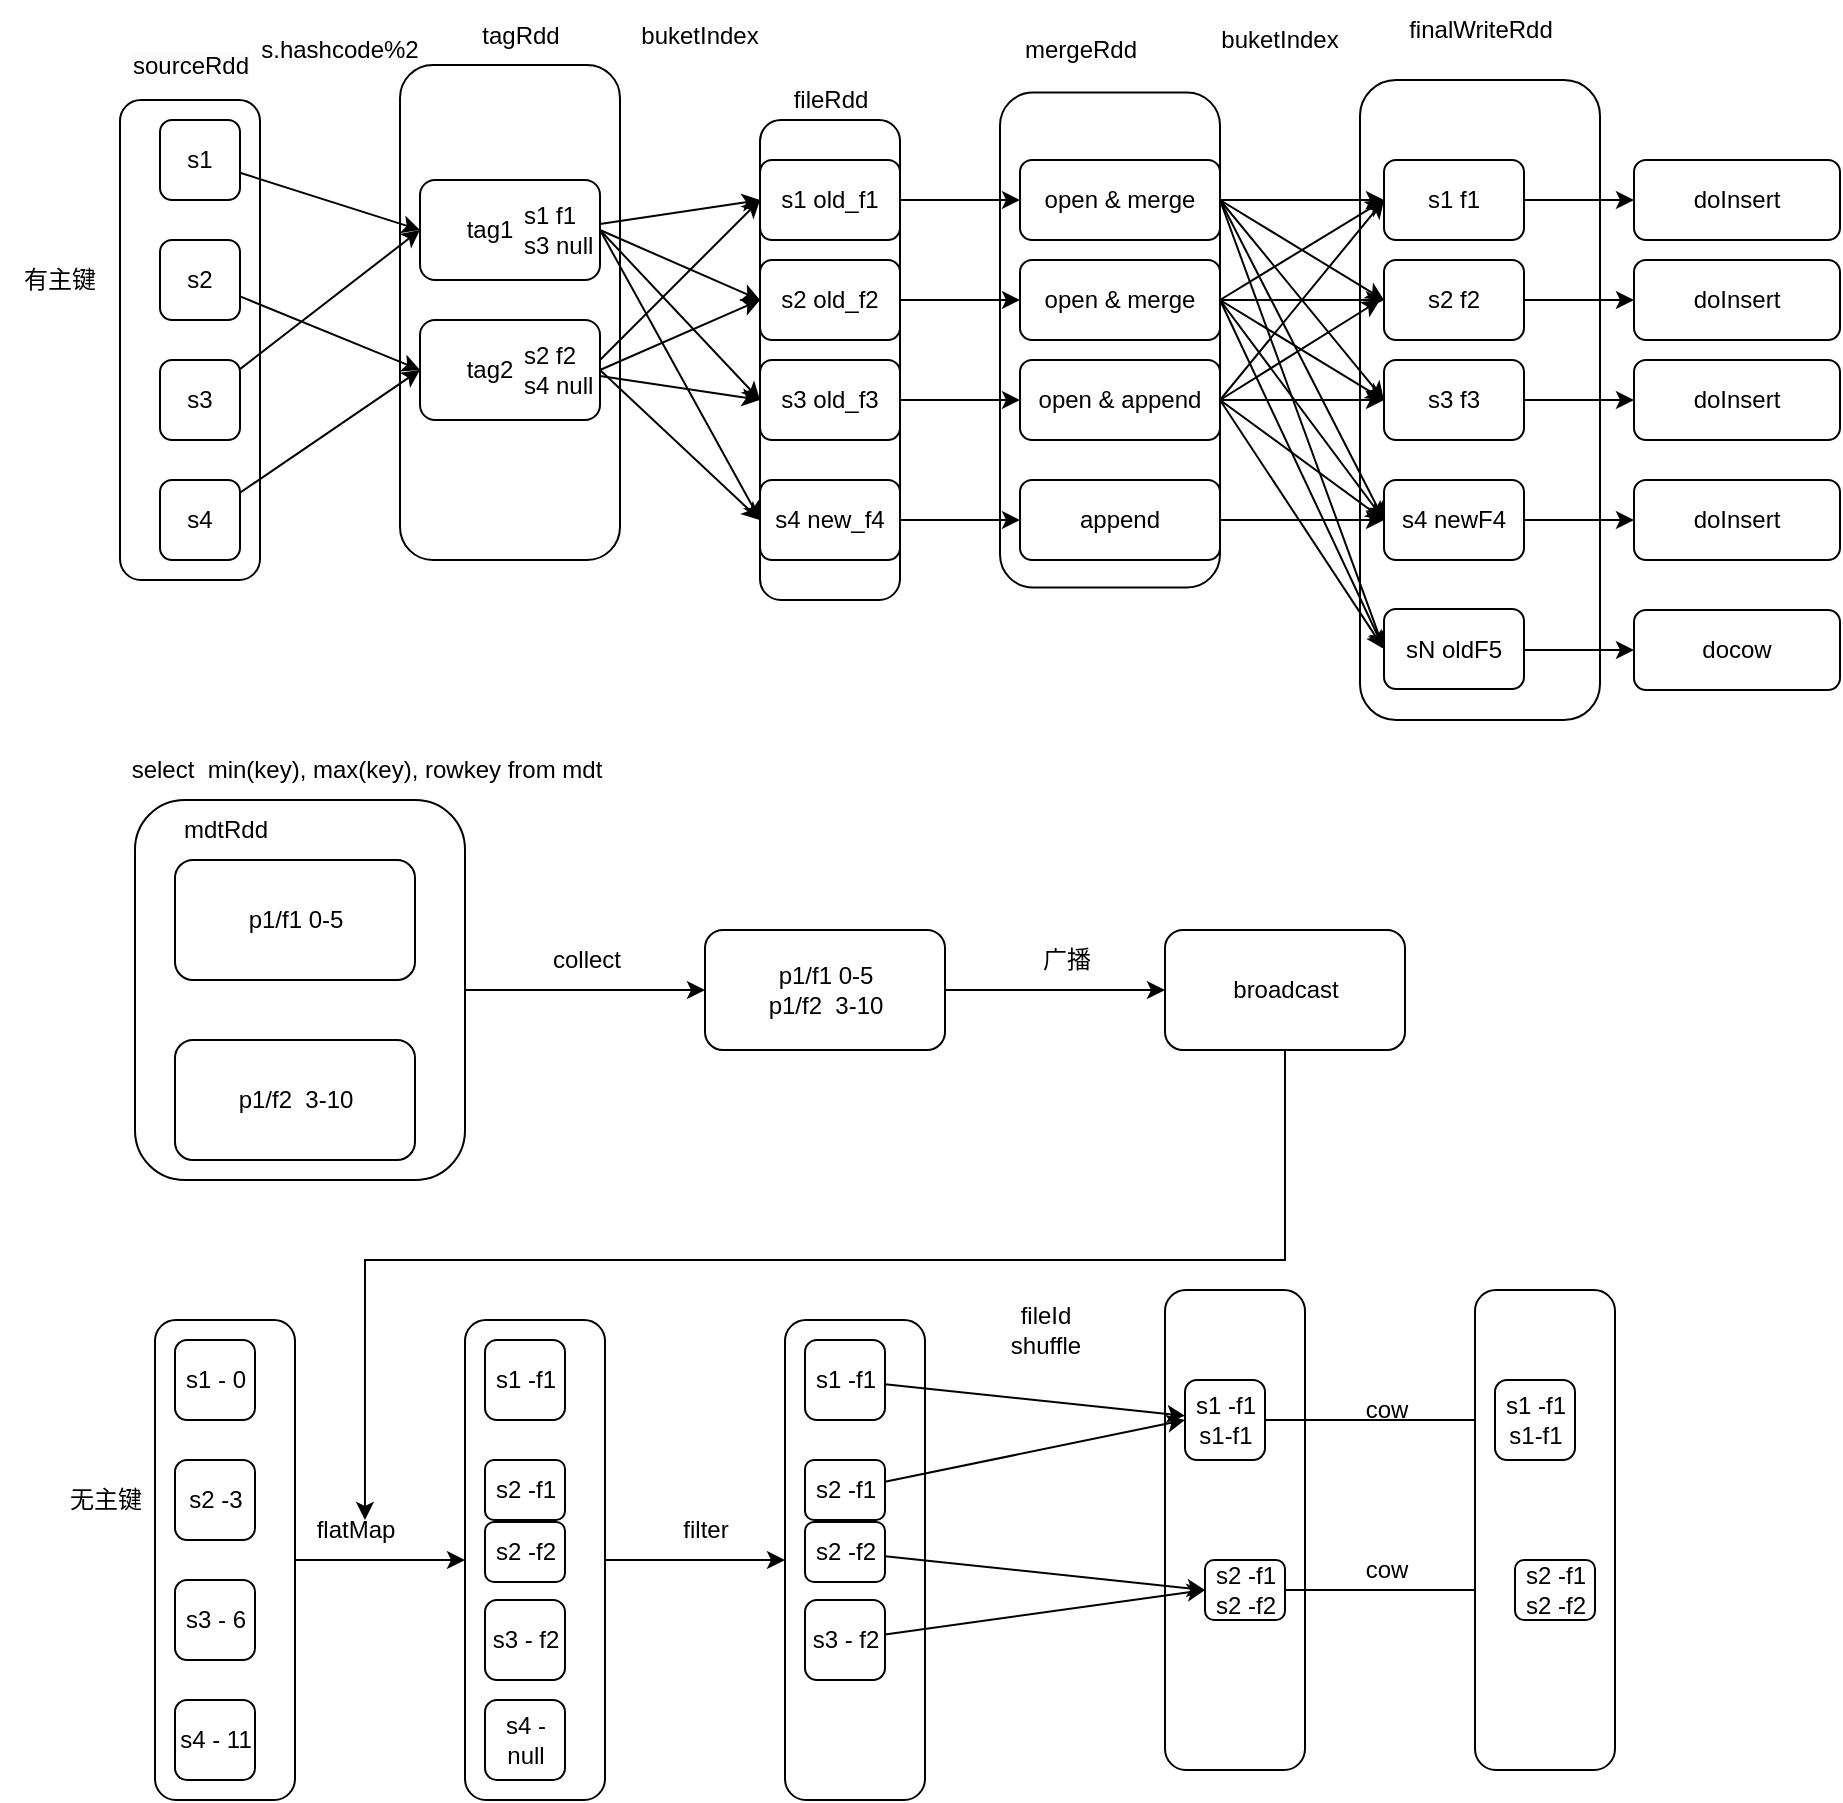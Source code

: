 <mxfile version="20.8.20" type="github">
  <diagram name="第 1 页" id="jLzSptsIQM3XRjk160mx">
    <mxGraphModel dx="1687" dy="873" grid="1" gridSize="10" guides="1" tooltips="1" connect="1" arrows="1" fold="1" page="1" pageScale="1" pageWidth="827" pageHeight="1169" math="0" shadow="0">
      <root>
        <mxCell id="0" />
        <mxCell id="1" parent="0" />
        <mxCell id="oAfMTB6mNa_brO-WexoN-37" value="" style="rounded=1;whiteSpace=wrap;html=1;" vertex="1" parent="1">
          <mxGeometry x="592.5" y="905" width="70" height="240" as="geometry" />
        </mxCell>
        <mxCell id="oAfMTB6mNa_brO-WexoN-8" style="edgeStyle=orthogonalEdgeStyle;rounded=0;orthogonalLoop=1;jettySize=auto;html=1;" edge="1" parent="1" source="oAfMTB6mNa_brO-WexoN-5" target="oAfMTB6mNa_brO-WexoN-7">
          <mxGeometry relative="1" as="geometry" />
        </mxCell>
        <mxCell id="oAfMTB6mNa_brO-WexoN-5" value="" style="rounded=1;whiteSpace=wrap;html=1;" vertex="1" parent="1">
          <mxGeometry x="77.5" y="660" width="165" height="190" as="geometry" />
        </mxCell>
        <mxCell id="iJaLCX29xOsyR6OLoet0-141" value="" style="rounded=1;whiteSpace=wrap;html=1;" parent="1" vertex="1">
          <mxGeometry x="690" y="300" width="120" height="320" as="geometry" />
        </mxCell>
        <mxCell id="iJaLCX29xOsyR6OLoet0-139" value="" style="rounded=1;whiteSpace=wrap;html=1;" parent="1" vertex="1">
          <mxGeometry x="510" y="306.25" width="110" height="247.5" as="geometry" />
        </mxCell>
        <mxCell id="iJaLCX29xOsyR6OLoet0-133" value="" style="rounded=1;whiteSpace=wrap;html=1;" parent="1" vertex="1">
          <mxGeometry x="210" y="292.5" width="110" height="247.5" as="geometry" />
        </mxCell>
        <mxCell id="iJaLCX29xOsyR6OLoet0-131" value="" style="rounded=1;whiteSpace=wrap;html=1;" parent="1" vertex="1">
          <mxGeometry x="390" y="320" width="70" height="240" as="geometry" />
        </mxCell>
        <mxCell id="iJaLCX29xOsyR6OLoet0-129" value="" style="rounded=1;whiteSpace=wrap;html=1;" parent="1" vertex="1">
          <mxGeometry x="70" y="310" width="70" height="240" as="geometry" />
        </mxCell>
        <mxCell id="oAfMTB6mNa_brO-WexoN-19" style="edgeStyle=orthogonalEdgeStyle;rounded=0;orthogonalLoop=1;jettySize=auto;html=1;" edge="1" parent="1" source="iJaLCX29xOsyR6OLoet0-127" target="oAfMTB6mNa_brO-WexoN-14">
          <mxGeometry relative="1" as="geometry" />
        </mxCell>
        <mxCell id="iJaLCX29xOsyR6OLoet0-127" value="" style="rounded=1;whiteSpace=wrap;html=1;" parent="1" vertex="1">
          <mxGeometry x="87.5" y="920" width="70" height="240" as="geometry" />
        </mxCell>
        <mxCell id="iJaLCX29xOsyR6OLoet0-20" style="edgeStyle=none;rounded=0;orthogonalLoop=1;jettySize=auto;html=1;entryX=0;entryY=0.5;entryDx=0;entryDy=0;" parent="1" source="iJaLCX29xOsyR6OLoet0-9" target="iJaLCX29xOsyR6OLoet0-15" edge="1">
          <mxGeometry relative="1" as="geometry" />
        </mxCell>
        <mxCell id="iJaLCX29xOsyR6OLoet0-9" value="s1" style="rounded=1;whiteSpace=wrap;html=1;" parent="1" vertex="1">
          <mxGeometry x="90" y="320" width="40" height="40" as="geometry" />
        </mxCell>
        <mxCell id="iJaLCX29xOsyR6OLoet0-21" style="edgeStyle=none;rounded=0;orthogonalLoop=1;jettySize=auto;html=1;entryX=0;entryY=0.5;entryDx=0;entryDy=0;" parent="1" source="iJaLCX29xOsyR6OLoet0-10" target="iJaLCX29xOsyR6OLoet0-16" edge="1">
          <mxGeometry relative="1" as="geometry" />
        </mxCell>
        <mxCell id="iJaLCX29xOsyR6OLoet0-10" value="s2" style="rounded=1;whiteSpace=wrap;html=1;" parent="1" vertex="1">
          <mxGeometry x="90" y="380" width="40" height="40" as="geometry" />
        </mxCell>
        <mxCell id="iJaLCX29xOsyR6OLoet0-22" style="edgeStyle=none;rounded=0;orthogonalLoop=1;jettySize=auto;html=1;entryX=0;entryY=0.5;entryDx=0;entryDy=0;" parent="1" source="iJaLCX29xOsyR6OLoet0-11" target="iJaLCX29xOsyR6OLoet0-15" edge="1">
          <mxGeometry relative="1" as="geometry" />
        </mxCell>
        <mxCell id="iJaLCX29xOsyR6OLoet0-11" value="s3" style="rounded=1;whiteSpace=wrap;html=1;" parent="1" vertex="1">
          <mxGeometry x="90" y="440" width="40" height="40" as="geometry" />
        </mxCell>
        <mxCell id="iJaLCX29xOsyR6OLoet0-23" style="edgeStyle=none;rounded=0;orthogonalLoop=1;jettySize=auto;html=1;entryX=0;entryY=0.5;entryDx=0;entryDy=0;" parent="1" source="iJaLCX29xOsyR6OLoet0-14" target="iJaLCX29xOsyR6OLoet0-16" edge="1">
          <mxGeometry relative="1" as="geometry" />
        </mxCell>
        <mxCell id="iJaLCX29xOsyR6OLoet0-14" value="s4" style="rounded=1;whiteSpace=wrap;html=1;" parent="1" vertex="1">
          <mxGeometry x="90" y="500" width="40" height="40" as="geometry" />
        </mxCell>
        <mxCell id="iJaLCX29xOsyR6OLoet0-15" value="tag1&amp;nbsp; &amp;nbsp; &amp;nbsp;&amp;nbsp;" style="rounded=1;whiteSpace=wrap;html=1;" parent="1" vertex="1">
          <mxGeometry x="220" y="350" width="90" height="50" as="geometry" />
        </mxCell>
        <mxCell id="iJaLCX29xOsyR6OLoet0-16" value="tag2&amp;nbsp; &amp;nbsp; &amp;nbsp;&amp;nbsp;" style="rounded=1;whiteSpace=wrap;html=1;" parent="1" vertex="1">
          <mxGeometry x="220" y="420" width="90" height="50" as="geometry" />
        </mxCell>
        <mxCell id="iJaLCX29xOsyR6OLoet0-25" value="s.hashcode%2" style="text;html=1;strokeColor=none;fillColor=none;align=center;verticalAlign=middle;whiteSpace=wrap;rounded=0;" parent="1" vertex="1">
          <mxGeometry x="130" y="270" width="100" height="30" as="geometry" />
        </mxCell>
        <mxCell id="iJaLCX29xOsyR6OLoet0-37" style="edgeStyle=none;rounded=0;orthogonalLoop=1;jettySize=auto;html=1;entryX=0;entryY=0.5;entryDx=0;entryDy=0;" parent="1" source="iJaLCX29xOsyR6OLoet0-29" target="iJaLCX29xOsyR6OLoet0-33" edge="1">
          <mxGeometry relative="1" as="geometry" />
        </mxCell>
        <mxCell id="iJaLCX29xOsyR6OLoet0-38" style="edgeStyle=none;rounded=0;orthogonalLoop=1;jettySize=auto;html=1;entryX=0;entryY=0.5;entryDx=0;entryDy=0;exitX=1;exitY=0.5;exitDx=0;exitDy=0;" parent="1" source="iJaLCX29xOsyR6OLoet0-29" target="iJaLCX29xOsyR6OLoet0-35" edge="1">
          <mxGeometry relative="1" as="geometry" />
        </mxCell>
        <mxCell id="iJaLCX29xOsyR6OLoet0-41" style="edgeStyle=none;rounded=0;orthogonalLoop=1;jettySize=auto;html=1;entryX=0;entryY=0.5;entryDx=0;entryDy=0;exitX=1;exitY=0.5;exitDx=0;exitDy=0;" parent="1" source="iJaLCX29xOsyR6OLoet0-29" target="iJaLCX29xOsyR6OLoet0-34" edge="1">
          <mxGeometry relative="1" as="geometry">
            <mxPoint x="310" y="370" as="sourcePoint" />
          </mxGeometry>
        </mxCell>
        <mxCell id="iJaLCX29xOsyR6OLoet0-65" style="edgeStyle=none;rounded=0;orthogonalLoop=1;jettySize=auto;html=1;entryX=0;entryY=0.5;entryDx=0;entryDy=0;exitX=1;exitY=0.5;exitDx=0;exitDy=0;" parent="1" source="iJaLCX29xOsyR6OLoet0-29" target="iJaLCX29xOsyR6OLoet0-64" edge="1">
          <mxGeometry relative="1" as="geometry" />
        </mxCell>
        <mxCell id="iJaLCX29xOsyR6OLoet0-29" value="&lt;div style=&quot;&quot;&gt;&lt;span style=&quot;background-color: initial;&quot;&gt;s1 f1&lt;/span&gt;&lt;/div&gt;s3 null" style="text;html=1;strokeColor=none;fillColor=none;align=left;verticalAlign=middle;whiteSpace=wrap;rounded=0;" parent="1" vertex="1">
          <mxGeometry x="270" y="360" width="40" height="30" as="geometry" />
        </mxCell>
        <mxCell id="iJaLCX29xOsyR6OLoet0-39" style="edgeStyle=none;rounded=0;orthogonalLoop=1;jettySize=auto;html=1;entryX=0;entryY=0.5;entryDx=0;entryDy=0;exitX=1;exitY=0.5;exitDx=0;exitDy=0;" parent="1" source="iJaLCX29xOsyR6OLoet0-30" target="iJaLCX29xOsyR6OLoet0-34" edge="1">
          <mxGeometry relative="1" as="geometry" />
        </mxCell>
        <mxCell id="iJaLCX29xOsyR6OLoet0-40" style="edgeStyle=none;rounded=0;orthogonalLoop=1;jettySize=auto;html=1;" parent="1" source="iJaLCX29xOsyR6OLoet0-30" edge="1">
          <mxGeometry relative="1" as="geometry">
            <mxPoint x="390" y="460" as="targetPoint" />
          </mxGeometry>
        </mxCell>
        <mxCell id="iJaLCX29xOsyR6OLoet0-42" style="edgeStyle=none;rounded=0;orthogonalLoop=1;jettySize=auto;html=1;entryX=0;entryY=0.5;entryDx=0;entryDy=0;" parent="1" target="iJaLCX29xOsyR6OLoet0-33" edge="1">
          <mxGeometry relative="1" as="geometry">
            <mxPoint x="310" y="440" as="sourcePoint" />
          </mxGeometry>
        </mxCell>
        <mxCell id="iJaLCX29xOsyR6OLoet0-66" style="edgeStyle=none;rounded=0;orthogonalLoop=1;jettySize=auto;html=1;entryX=0;entryY=0.5;entryDx=0;entryDy=0;exitX=1;exitY=0.5;exitDx=0;exitDy=0;" parent="1" source="iJaLCX29xOsyR6OLoet0-30" target="iJaLCX29xOsyR6OLoet0-64" edge="1">
          <mxGeometry relative="1" as="geometry" />
        </mxCell>
        <mxCell id="iJaLCX29xOsyR6OLoet0-30" value="&lt;div style=&quot;&quot;&gt;&lt;span style=&quot;background-color: initial;&quot;&gt;s2 f2&lt;/span&gt;&lt;/div&gt;s4 null" style="text;html=1;strokeColor=none;fillColor=none;align=left;verticalAlign=middle;whiteSpace=wrap;rounded=0;" parent="1" vertex="1">
          <mxGeometry x="270" y="430" width="40" height="30" as="geometry" />
        </mxCell>
        <mxCell id="iJaLCX29xOsyR6OLoet0-33" value="s1 old_f1" style="rounded=1;whiteSpace=wrap;html=1;" parent="1" vertex="1">
          <mxGeometry x="390" y="340" width="70" height="40" as="geometry" />
        </mxCell>
        <mxCell id="iJaLCX29xOsyR6OLoet0-34" value="s2 old_f2" style="rounded=1;whiteSpace=wrap;html=1;" parent="1" vertex="1">
          <mxGeometry x="390" y="390" width="70" height="40" as="geometry" />
        </mxCell>
        <mxCell id="iJaLCX29xOsyR6OLoet0-35" value="s3 old_f3" style="rounded=1;whiteSpace=wrap;html=1;" parent="1" vertex="1">
          <mxGeometry x="390" y="440" width="70" height="40" as="geometry" />
        </mxCell>
        <mxCell id="iJaLCX29xOsyR6OLoet0-36" value="buketIndex" style="text;html=1;strokeColor=none;fillColor=none;align=center;verticalAlign=middle;whiteSpace=wrap;rounded=0;" parent="1" vertex="1">
          <mxGeometry x="320" y="262.5" width="80" height="30" as="geometry" />
        </mxCell>
        <mxCell id="iJaLCX29xOsyR6OLoet0-45" value="" style="endArrow=classic;html=1;rounded=0;" parent="1" edge="1">
          <mxGeometry width="50" height="50" relative="1" as="geometry">
            <mxPoint x="460" y="360" as="sourcePoint" />
            <mxPoint x="520" y="360" as="targetPoint" />
          </mxGeometry>
        </mxCell>
        <mxCell id="iJaLCX29xOsyR6OLoet0-73" style="edgeStyle=none;rounded=0;orthogonalLoop=1;jettySize=auto;html=1;" parent="1" source="iJaLCX29xOsyR6OLoet0-46" target="iJaLCX29xOsyR6OLoet0-69" edge="1">
          <mxGeometry relative="1" as="geometry" />
        </mxCell>
        <mxCell id="iJaLCX29xOsyR6OLoet0-77" style="edgeStyle=none;rounded=0;orthogonalLoop=1;jettySize=auto;html=1;entryX=0;entryY=0.5;entryDx=0;entryDy=0;exitX=1;exitY=0.5;exitDx=0;exitDy=0;" parent="1" source="iJaLCX29xOsyR6OLoet0-46" target="iJaLCX29xOsyR6OLoet0-72" edge="1">
          <mxGeometry relative="1" as="geometry" />
        </mxCell>
        <mxCell id="iJaLCX29xOsyR6OLoet0-84" style="edgeStyle=none;rounded=0;orthogonalLoop=1;jettySize=auto;html=1;entryX=0;entryY=0.5;entryDx=0;entryDy=0;exitX=1;exitY=0.5;exitDx=0;exitDy=0;" parent="1" source="iJaLCX29xOsyR6OLoet0-46" target="iJaLCX29xOsyR6OLoet0-70" edge="1">
          <mxGeometry relative="1" as="geometry" />
        </mxCell>
        <mxCell id="iJaLCX29xOsyR6OLoet0-85" style="edgeStyle=none;rounded=0;orthogonalLoop=1;jettySize=auto;html=1;entryX=0;entryY=0.5;entryDx=0;entryDy=0;exitX=1;exitY=0.5;exitDx=0;exitDy=0;" parent="1" source="iJaLCX29xOsyR6OLoet0-46" target="iJaLCX29xOsyR6OLoet0-71" edge="1">
          <mxGeometry relative="1" as="geometry" />
        </mxCell>
        <mxCell id="iJaLCX29xOsyR6OLoet0-87" style="edgeStyle=none;rounded=0;orthogonalLoop=1;jettySize=auto;html=1;entryX=0;entryY=0.5;entryDx=0;entryDy=0;exitX=1;exitY=0.5;exitDx=0;exitDy=0;" parent="1" source="iJaLCX29xOsyR6OLoet0-46" target="iJaLCX29xOsyR6OLoet0-86" edge="1">
          <mxGeometry relative="1" as="geometry" />
        </mxCell>
        <mxCell id="iJaLCX29xOsyR6OLoet0-46" value="open &amp;amp; merge" style="rounded=1;whiteSpace=wrap;html=1;" parent="1" vertex="1">
          <mxGeometry x="520" y="340" width="100" height="40" as="geometry" />
        </mxCell>
        <mxCell id="iJaLCX29xOsyR6OLoet0-47" value="" style="endArrow=classic;html=1;rounded=0;" parent="1" edge="1">
          <mxGeometry width="50" height="50" relative="1" as="geometry">
            <mxPoint x="460" y="410" as="sourcePoint" />
            <mxPoint x="520" y="410" as="targetPoint" />
          </mxGeometry>
        </mxCell>
        <mxCell id="iJaLCX29xOsyR6OLoet0-74" style="edgeStyle=none;rounded=0;orthogonalLoop=1;jettySize=auto;html=1;" parent="1" source="iJaLCX29xOsyR6OLoet0-48" target="iJaLCX29xOsyR6OLoet0-70" edge="1">
          <mxGeometry relative="1" as="geometry" />
        </mxCell>
        <mxCell id="iJaLCX29xOsyR6OLoet0-78" style="edgeStyle=none;rounded=0;orthogonalLoop=1;jettySize=auto;html=1;entryX=0;entryY=0.5;entryDx=0;entryDy=0;exitX=1;exitY=0.5;exitDx=0;exitDy=0;" parent="1" source="iJaLCX29xOsyR6OLoet0-48" target="iJaLCX29xOsyR6OLoet0-72" edge="1">
          <mxGeometry relative="1" as="geometry" />
        </mxCell>
        <mxCell id="iJaLCX29xOsyR6OLoet0-82" style="edgeStyle=none;rounded=0;orthogonalLoop=1;jettySize=auto;html=1;entryX=0;entryY=0.5;entryDx=0;entryDy=0;exitX=1;exitY=0.5;exitDx=0;exitDy=0;" parent="1" source="iJaLCX29xOsyR6OLoet0-48" target="iJaLCX29xOsyR6OLoet0-71" edge="1">
          <mxGeometry relative="1" as="geometry" />
        </mxCell>
        <mxCell id="iJaLCX29xOsyR6OLoet0-83" style="edgeStyle=none;rounded=0;orthogonalLoop=1;jettySize=auto;html=1;entryX=0;entryY=0.5;entryDx=0;entryDy=0;exitX=1;exitY=0.5;exitDx=0;exitDy=0;" parent="1" source="iJaLCX29xOsyR6OLoet0-48" target="iJaLCX29xOsyR6OLoet0-69" edge="1">
          <mxGeometry relative="1" as="geometry" />
        </mxCell>
        <mxCell id="iJaLCX29xOsyR6OLoet0-88" style="edgeStyle=none;rounded=0;orthogonalLoop=1;jettySize=auto;html=1;entryX=0;entryY=0.5;entryDx=0;entryDy=0;exitX=1;exitY=0.5;exitDx=0;exitDy=0;" parent="1" source="iJaLCX29xOsyR6OLoet0-48" target="iJaLCX29xOsyR6OLoet0-86" edge="1">
          <mxGeometry relative="1" as="geometry" />
        </mxCell>
        <mxCell id="iJaLCX29xOsyR6OLoet0-48" value="open &amp;amp; merge" style="rounded=1;whiteSpace=wrap;html=1;" parent="1" vertex="1">
          <mxGeometry x="520" y="390" width="100" height="40" as="geometry" />
        </mxCell>
        <mxCell id="iJaLCX29xOsyR6OLoet0-49" value="" style="endArrow=classic;html=1;rounded=0;" parent="1" edge="1">
          <mxGeometry width="50" height="50" relative="1" as="geometry">
            <mxPoint x="460" y="460" as="sourcePoint" />
            <mxPoint x="520" y="460" as="targetPoint" />
          </mxGeometry>
        </mxCell>
        <mxCell id="iJaLCX29xOsyR6OLoet0-75" style="edgeStyle=none;rounded=0;orthogonalLoop=1;jettySize=auto;html=1;" parent="1" source="iJaLCX29xOsyR6OLoet0-50" target="iJaLCX29xOsyR6OLoet0-71" edge="1">
          <mxGeometry relative="1" as="geometry" />
        </mxCell>
        <mxCell id="iJaLCX29xOsyR6OLoet0-79" style="edgeStyle=none;rounded=0;orthogonalLoop=1;jettySize=auto;html=1;entryX=0;entryY=0.5;entryDx=0;entryDy=0;exitX=1;exitY=0.5;exitDx=0;exitDy=0;" parent="1" source="iJaLCX29xOsyR6OLoet0-50" target="iJaLCX29xOsyR6OLoet0-72" edge="1">
          <mxGeometry relative="1" as="geometry" />
        </mxCell>
        <mxCell id="iJaLCX29xOsyR6OLoet0-80" style="edgeStyle=none;rounded=0;orthogonalLoop=1;jettySize=auto;html=1;exitX=1;exitY=0.5;exitDx=0;exitDy=0;" parent="1" source="iJaLCX29xOsyR6OLoet0-50" edge="1">
          <mxGeometry relative="1" as="geometry">
            <mxPoint x="700" y="410" as="targetPoint" />
          </mxGeometry>
        </mxCell>
        <mxCell id="iJaLCX29xOsyR6OLoet0-81" style="edgeStyle=none;rounded=0;orthogonalLoop=1;jettySize=auto;html=1;entryX=0;entryY=0.5;entryDx=0;entryDy=0;exitX=1;exitY=0.5;exitDx=0;exitDy=0;" parent="1" source="iJaLCX29xOsyR6OLoet0-50" target="iJaLCX29xOsyR6OLoet0-69" edge="1">
          <mxGeometry relative="1" as="geometry" />
        </mxCell>
        <mxCell id="iJaLCX29xOsyR6OLoet0-89" style="edgeStyle=none;rounded=0;orthogonalLoop=1;jettySize=auto;html=1;entryX=0;entryY=0.5;entryDx=0;entryDy=0;exitX=1;exitY=0.5;exitDx=0;exitDy=0;" parent="1" source="iJaLCX29xOsyR6OLoet0-50" target="iJaLCX29xOsyR6OLoet0-86" edge="1">
          <mxGeometry relative="1" as="geometry" />
        </mxCell>
        <mxCell id="iJaLCX29xOsyR6OLoet0-50" value="open &amp;amp; append" style="rounded=1;whiteSpace=wrap;html=1;" parent="1" vertex="1">
          <mxGeometry x="520" y="440" width="100" height="40" as="geometry" />
        </mxCell>
        <mxCell id="iJaLCX29xOsyR6OLoet0-68" style="edgeStyle=none;rounded=0;orthogonalLoop=1;jettySize=auto;html=1;" parent="1" source="iJaLCX29xOsyR6OLoet0-64" target="iJaLCX29xOsyR6OLoet0-67" edge="1">
          <mxGeometry relative="1" as="geometry" />
        </mxCell>
        <mxCell id="iJaLCX29xOsyR6OLoet0-64" value="s4 new_f4" style="rounded=1;whiteSpace=wrap;html=1;" parent="1" vertex="1">
          <mxGeometry x="390" y="500" width="70" height="40" as="geometry" />
        </mxCell>
        <mxCell id="iJaLCX29xOsyR6OLoet0-76" style="edgeStyle=none;rounded=0;orthogonalLoop=1;jettySize=auto;html=1;" parent="1" source="iJaLCX29xOsyR6OLoet0-67" target="iJaLCX29xOsyR6OLoet0-72" edge="1">
          <mxGeometry relative="1" as="geometry" />
        </mxCell>
        <mxCell id="iJaLCX29xOsyR6OLoet0-67" value="append" style="rounded=1;whiteSpace=wrap;html=1;" parent="1" vertex="1">
          <mxGeometry x="520" y="500" width="100" height="40" as="geometry" />
        </mxCell>
        <mxCell id="iJaLCX29xOsyR6OLoet0-92" style="edgeStyle=none;rounded=0;orthogonalLoop=1;jettySize=auto;html=1;" parent="1" source="iJaLCX29xOsyR6OLoet0-69" target="iJaLCX29xOsyR6OLoet0-91" edge="1">
          <mxGeometry relative="1" as="geometry" />
        </mxCell>
        <mxCell id="iJaLCX29xOsyR6OLoet0-69" value="s1 f1" style="rounded=1;whiteSpace=wrap;html=1;" parent="1" vertex="1">
          <mxGeometry x="702" y="340" width="70" height="40" as="geometry" />
        </mxCell>
        <mxCell id="iJaLCX29xOsyR6OLoet0-70" value="s2 f2" style="rounded=1;whiteSpace=wrap;html=1;" parent="1" vertex="1">
          <mxGeometry x="702" y="390" width="70" height="40" as="geometry" />
        </mxCell>
        <mxCell id="iJaLCX29xOsyR6OLoet0-71" value="s3 f3" style="rounded=1;whiteSpace=wrap;html=1;" parent="1" vertex="1">
          <mxGeometry x="702" y="440" width="70" height="40" as="geometry" />
        </mxCell>
        <mxCell id="iJaLCX29xOsyR6OLoet0-72" value="s4 newF4" style="rounded=1;whiteSpace=wrap;html=1;" parent="1" vertex="1">
          <mxGeometry x="702" y="500" width="70" height="40" as="geometry" />
        </mxCell>
        <mxCell id="iJaLCX29xOsyR6OLoet0-86" value="sN oldF5" style="rounded=1;whiteSpace=wrap;html=1;" parent="1" vertex="1">
          <mxGeometry x="702" y="564.5" width="70" height="40" as="geometry" />
        </mxCell>
        <mxCell id="iJaLCX29xOsyR6OLoet0-90" value="buketIndex" style="text;html=1;strokeColor=none;fillColor=none;align=center;verticalAlign=middle;whiteSpace=wrap;rounded=0;" parent="1" vertex="1">
          <mxGeometry x="610" y="265" width="80" height="30" as="geometry" />
        </mxCell>
        <mxCell id="iJaLCX29xOsyR6OLoet0-91" value="doInsert" style="rounded=1;whiteSpace=wrap;html=1;" parent="1" vertex="1">
          <mxGeometry x="827" y="340" width="103" height="40" as="geometry" />
        </mxCell>
        <mxCell id="iJaLCX29xOsyR6OLoet0-93" style="edgeStyle=none;rounded=0;orthogonalLoop=1;jettySize=auto;html=1;" parent="1" target="iJaLCX29xOsyR6OLoet0-94" edge="1">
          <mxGeometry relative="1" as="geometry">
            <mxPoint x="772" y="410" as="sourcePoint" />
          </mxGeometry>
        </mxCell>
        <mxCell id="iJaLCX29xOsyR6OLoet0-94" value="doInsert" style="rounded=1;whiteSpace=wrap;html=1;" parent="1" vertex="1">
          <mxGeometry x="827" y="390" width="103" height="40" as="geometry" />
        </mxCell>
        <mxCell id="iJaLCX29xOsyR6OLoet0-95" style="edgeStyle=none;rounded=0;orthogonalLoop=1;jettySize=auto;html=1;" parent="1" target="iJaLCX29xOsyR6OLoet0-96" edge="1">
          <mxGeometry relative="1" as="geometry">
            <mxPoint x="772" y="460" as="sourcePoint" />
          </mxGeometry>
        </mxCell>
        <mxCell id="iJaLCX29xOsyR6OLoet0-96" value="doInsert" style="rounded=1;whiteSpace=wrap;html=1;" parent="1" vertex="1">
          <mxGeometry x="827" y="440" width="103" height="40" as="geometry" />
        </mxCell>
        <mxCell id="iJaLCX29xOsyR6OLoet0-97" style="edgeStyle=none;rounded=0;orthogonalLoop=1;jettySize=auto;html=1;" parent="1" target="iJaLCX29xOsyR6OLoet0-98" edge="1">
          <mxGeometry relative="1" as="geometry">
            <mxPoint x="772" y="520" as="sourcePoint" />
          </mxGeometry>
        </mxCell>
        <mxCell id="iJaLCX29xOsyR6OLoet0-98" value="doInsert" style="rounded=1;whiteSpace=wrap;html=1;" parent="1" vertex="1">
          <mxGeometry x="827" y="500" width="103" height="40" as="geometry" />
        </mxCell>
        <mxCell id="iJaLCX29xOsyR6OLoet0-99" style="edgeStyle=none;rounded=0;orthogonalLoop=1;jettySize=auto;html=1;" parent="1" target="iJaLCX29xOsyR6OLoet0-100" edge="1">
          <mxGeometry relative="1" as="geometry">
            <mxPoint x="772" y="585" as="sourcePoint" />
          </mxGeometry>
        </mxCell>
        <mxCell id="iJaLCX29xOsyR6OLoet0-100" value="docow" style="rounded=1;whiteSpace=wrap;html=1;" parent="1" vertex="1">
          <mxGeometry x="827" y="565" width="103" height="40" as="geometry" />
        </mxCell>
        <mxCell id="iJaLCX29xOsyR6OLoet0-101" value="有主键" style="text;html=1;strokeColor=none;fillColor=none;align=center;verticalAlign=middle;whiteSpace=wrap;rounded=0;" parent="1" vertex="1">
          <mxGeometry x="10" y="385" width="60" height="30" as="geometry" />
        </mxCell>
        <mxCell id="iJaLCX29xOsyR6OLoet0-103" value="s1 - 0" style="rounded=1;whiteSpace=wrap;html=1;" parent="1" vertex="1">
          <mxGeometry x="97.5" y="930" width="40" height="40" as="geometry" />
        </mxCell>
        <mxCell id="iJaLCX29xOsyR6OLoet0-104" value="s2 -3" style="rounded=1;whiteSpace=wrap;html=1;" parent="1" vertex="1">
          <mxGeometry x="97.5" y="990" width="40" height="40" as="geometry" />
        </mxCell>
        <mxCell id="iJaLCX29xOsyR6OLoet0-105" value="s3 - 6" style="rounded=1;whiteSpace=wrap;html=1;" parent="1" vertex="1">
          <mxGeometry x="97.5" y="1050" width="40" height="40" as="geometry" />
        </mxCell>
        <mxCell id="iJaLCX29xOsyR6OLoet0-106" value="s4 - 11" style="rounded=1;whiteSpace=wrap;html=1;" parent="1" vertex="1">
          <mxGeometry x="97.5" y="1110" width="40" height="40" as="geometry" />
        </mxCell>
        <mxCell id="iJaLCX29xOsyR6OLoet0-130" value="&#xa;&lt;span style=&quot;color: rgb(0, 0, 0); font-family: Helvetica; font-size: 12px; font-style: normal; font-variant-ligatures: normal; font-variant-caps: normal; font-weight: 400; letter-spacing: normal; orphans: 2; text-align: center; text-indent: 0px; text-transform: none; widows: 2; word-spacing: 0px; -webkit-text-stroke-width: 0px; background-color: rgb(251, 251, 251); text-decoration-thickness: initial; text-decoration-style: initial; text-decoration-color: initial; float: none; display: inline !important;&quot;&gt;sourceRdd&lt;/span&gt;&#xa;&#xa;" style="text;html=1;align=center;verticalAlign=middle;resizable=0;points=[];autosize=1;strokeColor=none;fillColor=none;" parent="1" vertex="1">
          <mxGeometry x="65" y="270" width="80" height="60" as="geometry" />
        </mxCell>
        <mxCell id="iJaLCX29xOsyR6OLoet0-132" value="fileRdd" style="text;html=1;align=center;verticalAlign=middle;resizable=0;points=[];autosize=1;strokeColor=none;fillColor=none;" parent="1" vertex="1">
          <mxGeometry x="395" y="295" width="60" height="30" as="geometry" />
        </mxCell>
        <mxCell id="iJaLCX29xOsyR6OLoet0-138" value="tagRdd" style="text;html=1;align=center;verticalAlign=middle;resizable=0;points=[];autosize=1;strokeColor=none;fillColor=none;" parent="1" vertex="1">
          <mxGeometry x="240" y="262.5" width="60" height="30" as="geometry" />
        </mxCell>
        <mxCell id="iJaLCX29xOsyR6OLoet0-140" value="mergeRdd" style="text;html=1;align=center;verticalAlign=middle;resizable=0;points=[];autosize=1;strokeColor=none;fillColor=none;" parent="1" vertex="1">
          <mxGeometry x="510" y="270" width="80" height="30" as="geometry" />
        </mxCell>
        <mxCell id="iJaLCX29xOsyR6OLoet0-142" value="finalWriteRdd" style="text;html=1;align=center;verticalAlign=middle;resizable=0;points=[];autosize=1;strokeColor=none;fillColor=none;" parent="1" vertex="1">
          <mxGeometry x="700" y="260" width="100" height="30" as="geometry" />
        </mxCell>
        <mxCell id="oAfMTB6mNa_brO-WexoN-2" value="select&amp;nbsp; min(key), max(key), rowkey from mdt" style="text;html=1;align=center;verticalAlign=middle;resizable=0;points=[];autosize=1;strokeColor=none;fillColor=none;" vertex="1" parent="1">
          <mxGeometry x="62.5" y="630" width="260" height="30" as="geometry" />
        </mxCell>
        <mxCell id="oAfMTB6mNa_brO-WexoN-3" value="p1/f1 0-5" style="rounded=1;whiteSpace=wrap;html=1;" vertex="1" parent="1">
          <mxGeometry x="97.5" y="690" width="120" height="60" as="geometry" />
        </mxCell>
        <mxCell id="oAfMTB6mNa_brO-WexoN-4" value="p1/f2&amp;nbsp; 3-10" style="rounded=1;whiteSpace=wrap;html=1;" vertex="1" parent="1">
          <mxGeometry x="97.5" y="780" width="120" height="60" as="geometry" />
        </mxCell>
        <mxCell id="oAfMTB6mNa_brO-WexoN-6" value="mdtRdd" style="text;html=1;strokeColor=none;fillColor=none;align=center;verticalAlign=middle;whiteSpace=wrap;rounded=0;" vertex="1" parent="1">
          <mxGeometry x="92.5" y="660" width="60" height="30" as="geometry" />
        </mxCell>
        <mxCell id="oAfMTB6mNa_brO-WexoN-11" style="edgeStyle=orthogonalEdgeStyle;rounded=0;orthogonalLoop=1;jettySize=auto;html=1;" edge="1" parent="1" source="oAfMTB6mNa_brO-WexoN-7" target="oAfMTB6mNa_brO-WexoN-10">
          <mxGeometry relative="1" as="geometry" />
        </mxCell>
        <mxCell id="oAfMTB6mNa_brO-WexoN-7" value="p1/f1 0-5&lt;br&gt;p1/f2&amp;nbsp; 3-10" style="rounded=1;whiteSpace=wrap;html=1;" vertex="1" parent="1">
          <mxGeometry x="362.5" y="725" width="120" height="60" as="geometry" />
        </mxCell>
        <mxCell id="oAfMTB6mNa_brO-WexoN-9" value="collect" style="text;html=1;align=center;verticalAlign=middle;resizable=0;points=[];autosize=1;strokeColor=none;fillColor=none;" vertex="1" parent="1">
          <mxGeometry x="272.5" y="725" width="60" height="30" as="geometry" />
        </mxCell>
        <mxCell id="oAfMTB6mNa_brO-WexoN-21" style="edgeStyle=orthogonalEdgeStyle;rounded=0;orthogonalLoop=1;jettySize=auto;html=1;entryX=0.583;entryY=0.333;entryDx=0;entryDy=0;entryPerimeter=0;" edge="1" parent="1" source="oAfMTB6mNa_brO-WexoN-10" target="oAfMTB6mNa_brO-WexoN-20">
          <mxGeometry relative="1" as="geometry">
            <Array as="points">
              <mxPoint x="652.5" y="890" />
              <mxPoint x="192.5" y="890" />
            </Array>
          </mxGeometry>
        </mxCell>
        <mxCell id="oAfMTB6mNa_brO-WexoN-10" value="broadcast" style="rounded=1;whiteSpace=wrap;html=1;" vertex="1" parent="1">
          <mxGeometry x="592.5" y="725" width="120" height="60" as="geometry" />
        </mxCell>
        <mxCell id="oAfMTB6mNa_brO-WexoN-12" value="广播" style="text;html=1;align=center;verticalAlign=middle;resizable=0;points=[];autosize=1;strokeColor=none;fillColor=none;" vertex="1" parent="1">
          <mxGeometry x="517.5" y="725" width="50" height="30" as="geometry" />
        </mxCell>
        <mxCell id="oAfMTB6mNa_brO-WexoN-35" style="edgeStyle=orthogonalEdgeStyle;rounded=0;orthogonalLoop=1;jettySize=auto;html=1;entryX=0;entryY=0.5;entryDx=0;entryDy=0;" edge="1" parent="1" source="oAfMTB6mNa_brO-WexoN-14" target="oAfMTB6mNa_brO-WexoN-29">
          <mxGeometry relative="1" as="geometry" />
        </mxCell>
        <mxCell id="oAfMTB6mNa_brO-WexoN-14" value="" style="rounded=1;whiteSpace=wrap;html=1;" vertex="1" parent="1">
          <mxGeometry x="242.5" y="920" width="70" height="240" as="geometry" />
        </mxCell>
        <mxCell id="oAfMTB6mNa_brO-WexoN-15" value="s1 -f1" style="rounded=1;whiteSpace=wrap;html=1;" vertex="1" parent="1">
          <mxGeometry x="252.5" y="930" width="40" height="40" as="geometry" />
        </mxCell>
        <mxCell id="oAfMTB6mNa_brO-WexoN-16" value="s2 -f1" style="rounded=1;whiteSpace=wrap;html=1;" vertex="1" parent="1">
          <mxGeometry x="252.5" y="990" width="40" height="30" as="geometry" />
        </mxCell>
        <mxCell id="oAfMTB6mNa_brO-WexoN-17" value="s3 - f2" style="rounded=1;whiteSpace=wrap;html=1;" vertex="1" parent="1">
          <mxGeometry x="252.5" y="1060" width="40" height="40" as="geometry" />
        </mxCell>
        <mxCell id="oAfMTB6mNa_brO-WexoN-18" value="s4 -null" style="rounded=1;whiteSpace=wrap;html=1;" vertex="1" parent="1">
          <mxGeometry x="252.5" y="1110" width="40" height="40" as="geometry" />
        </mxCell>
        <mxCell id="oAfMTB6mNa_brO-WexoN-20" value="flatMap" style="text;html=1;strokeColor=none;fillColor=none;align=center;verticalAlign=middle;whiteSpace=wrap;rounded=0;" vertex="1" parent="1">
          <mxGeometry x="157.5" y="1010" width="60" height="30" as="geometry" />
        </mxCell>
        <mxCell id="oAfMTB6mNa_brO-WexoN-27" value="s2 -f2" style="rounded=1;whiteSpace=wrap;html=1;" vertex="1" parent="1">
          <mxGeometry x="252.5" y="1021" width="40" height="30" as="geometry" />
        </mxCell>
        <mxCell id="oAfMTB6mNa_brO-WexoN-29" value="" style="rounded=1;whiteSpace=wrap;html=1;" vertex="1" parent="1">
          <mxGeometry x="402.5" y="920" width="70" height="240" as="geometry" />
        </mxCell>
        <mxCell id="oAfMTB6mNa_brO-WexoN-42" style="rounded=0;orthogonalLoop=1;jettySize=auto;html=1;" edge="1" parent="1" source="oAfMTB6mNa_brO-WexoN-30" target="oAfMTB6mNa_brO-WexoN-38">
          <mxGeometry relative="1" as="geometry" />
        </mxCell>
        <mxCell id="oAfMTB6mNa_brO-WexoN-30" value="s1 -f1" style="rounded=1;whiteSpace=wrap;html=1;" vertex="1" parent="1">
          <mxGeometry x="412.5" y="930" width="40" height="40" as="geometry" />
        </mxCell>
        <mxCell id="oAfMTB6mNa_brO-WexoN-43" style="rounded=0;orthogonalLoop=1;jettySize=auto;html=1;entryX=0;entryY=0.5;entryDx=0;entryDy=0;" edge="1" parent="1" source="oAfMTB6mNa_brO-WexoN-31" target="oAfMTB6mNa_brO-WexoN-38">
          <mxGeometry relative="1" as="geometry" />
        </mxCell>
        <mxCell id="oAfMTB6mNa_brO-WexoN-31" value="s2 -f1" style="rounded=1;whiteSpace=wrap;html=1;" vertex="1" parent="1">
          <mxGeometry x="412.5" y="990" width="40" height="30" as="geometry" />
        </mxCell>
        <mxCell id="oAfMTB6mNa_brO-WexoN-45" style="rounded=0;orthogonalLoop=1;jettySize=auto;html=1;entryX=0;entryY=0.5;entryDx=0;entryDy=0;" edge="1" parent="1" source="oAfMTB6mNa_brO-WexoN-32" target="oAfMTB6mNa_brO-WexoN-39">
          <mxGeometry relative="1" as="geometry" />
        </mxCell>
        <mxCell id="oAfMTB6mNa_brO-WexoN-32" value="s3 - f2" style="rounded=1;whiteSpace=wrap;html=1;" vertex="1" parent="1">
          <mxGeometry x="412.5" y="1060" width="40" height="40" as="geometry" />
        </mxCell>
        <mxCell id="oAfMTB6mNa_brO-WexoN-46" style="rounded=0;orthogonalLoop=1;jettySize=auto;html=1;entryX=0;entryY=0.5;entryDx=0;entryDy=0;" edge="1" parent="1" source="oAfMTB6mNa_brO-WexoN-34" target="oAfMTB6mNa_brO-WexoN-39">
          <mxGeometry relative="1" as="geometry" />
        </mxCell>
        <mxCell id="oAfMTB6mNa_brO-WexoN-34" value="s2 -f2" style="rounded=1;whiteSpace=wrap;html=1;" vertex="1" parent="1">
          <mxGeometry x="412.5" y="1021" width="40" height="30" as="geometry" />
        </mxCell>
        <mxCell id="oAfMTB6mNa_brO-WexoN-36" value="filter" style="text;html=1;strokeColor=none;fillColor=none;align=center;verticalAlign=middle;whiteSpace=wrap;rounded=0;" vertex="1" parent="1">
          <mxGeometry x="332.5" y="1010" width="60" height="30" as="geometry" />
        </mxCell>
        <mxCell id="oAfMTB6mNa_brO-WexoN-51" style="edgeStyle=none;rounded=0;orthogonalLoop=1;jettySize=auto;html=1;entryX=0;entryY=0.5;entryDx=0;entryDy=0;" edge="1" parent="1" source="oAfMTB6mNa_brO-WexoN-38" target="oAfMTB6mNa_brO-WexoN-49">
          <mxGeometry relative="1" as="geometry" />
        </mxCell>
        <mxCell id="oAfMTB6mNa_brO-WexoN-38" value="s1 -f1&lt;br&gt;s1-f1" style="rounded=1;whiteSpace=wrap;html=1;" vertex="1" parent="1">
          <mxGeometry x="602.5" y="950" width="40" height="40" as="geometry" />
        </mxCell>
        <mxCell id="oAfMTB6mNa_brO-WexoN-52" style="edgeStyle=none;rounded=0;orthogonalLoop=1;jettySize=auto;html=1;entryX=0;entryY=0.5;entryDx=0;entryDy=0;" edge="1" parent="1" source="oAfMTB6mNa_brO-WexoN-39" target="oAfMTB6mNa_brO-WexoN-50">
          <mxGeometry relative="1" as="geometry" />
        </mxCell>
        <mxCell id="oAfMTB6mNa_brO-WexoN-39" value="s2 -f1&lt;br&gt;s2 -f2" style="rounded=1;whiteSpace=wrap;html=1;" vertex="1" parent="1">
          <mxGeometry x="612.5" y="1040" width="40" height="30" as="geometry" />
        </mxCell>
        <mxCell id="oAfMTB6mNa_brO-WexoN-47" value="fileId shuffle" style="text;html=1;strokeColor=none;fillColor=none;align=center;verticalAlign=middle;whiteSpace=wrap;rounded=0;" vertex="1" parent="1">
          <mxGeometry x="502.5" y="910" width="60" height="30" as="geometry" />
        </mxCell>
        <mxCell id="oAfMTB6mNa_brO-WexoN-48" value="" style="rounded=1;whiteSpace=wrap;html=1;" vertex="1" parent="1">
          <mxGeometry x="747.5" y="905" width="70" height="240" as="geometry" />
        </mxCell>
        <mxCell id="oAfMTB6mNa_brO-WexoN-49" value="s1 -f1&lt;br&gt;s1-f1" style="rounded=1;whiteSpace=wrap;html=1;" vertex="1" parent="1">
          <mxGeometry x="757.5" y="950" width="40" height="40" as="geometry" />
        </mxCell>
        <mxCell id="oAfMTB6mNa_brO-WexoN-50" value="s2 -f1&lt;br&gt;s2 -f2" style="rounded=1;whiteSpace=wrap;html=1;" vertex="1" parent="1">
          <mxGeometry x="767.5" y="1040" width="40" height="30" as="geometry" />
        </mxCell>
        <mxCell id="oAfMTB6mNa_brO-WexoN-53" value="cow" style="text;html=1;align=center;verticalAlign=middle;resizable=0;points=[];autosize=1;strokeColor=none;fillColor=none;" vertex="1" parent="1">
          <mxGeometry x="682.5" y="950" width="40" height="30" as="geometry" />
        </mxCell>
        <mxCell id="oAfMTB6mNa_brO-WexoN-54" value="cow" style="text;html=1;align=center;verticalAlign=middle;resizable=0;points=[];autosize=1;strokeColor=none;fillColor=none;" vertex="1" parent="1">
          <mxGeometry x="682.5" y="1030" width="40" height="30" as="geometry" />
        </mxCell>
        <mxCell id="oAfMTB6mNa_brO-WexoN-57" value="无主键" style="text;html=1;strokeColor=none;fillColor=none;align=center;verticalAlign=middle;whiteSpace=wrap;rounded=0;" vertex="1" parent="1">
          <mxGeometry x="32.5" y="995" width="60" height="30" as="geometry" />
        </mxCell>
      </root>
    </mxGraphModel>
  </diagram>
</mxfile>
